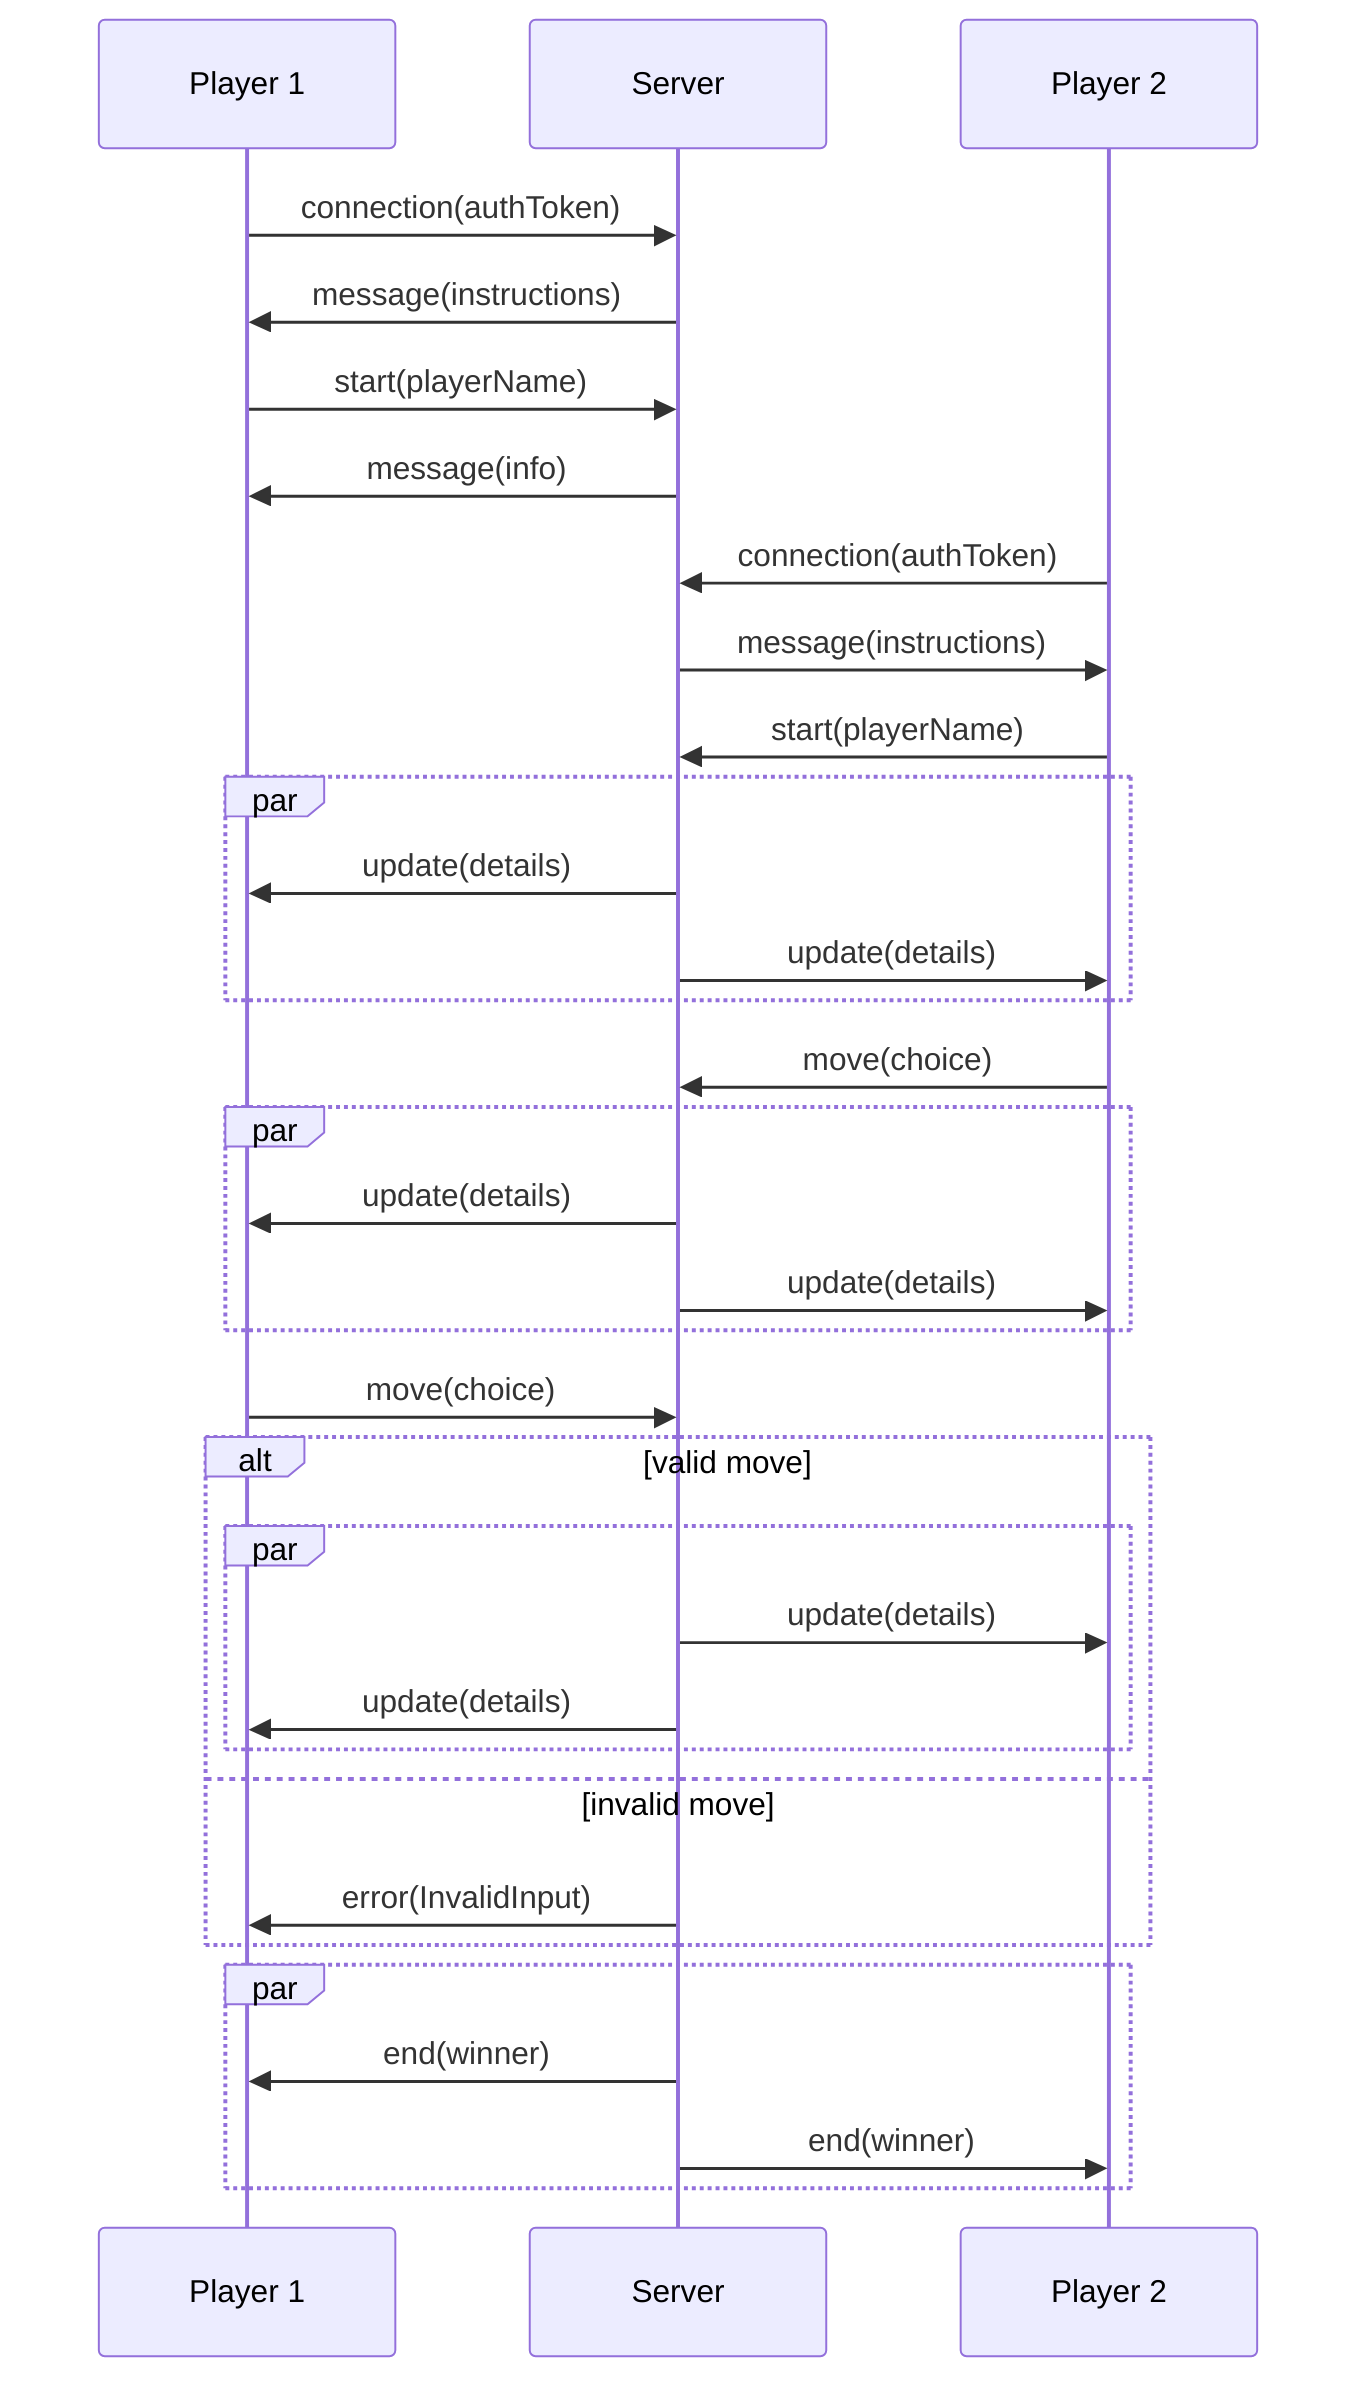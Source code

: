 sequenceDiagram
    Player 1->>Server: connection(authToken)
    Server->>Player 1: message(instructions)
    Player 1->>Server: start(playerName)
    Server->>Player 1: message(info)

    Player 2->>Server: connection(authToken)
    Server->>Player 2: message(instructions)
    Player 2->>Server: start(playerName)
    par
        Server->>Player 1: update(details)
        Server->>Player 2: update(details)
    end

    Player 2->>Server: move(choice)
    par
        Server->>Player 1: update(details)
        Server->>Player 2: update(details)
    end

    Player 1->>Server: move(choice)
    alt valid move
        par
            Server->>Player 2: update(details)
            Server->>Player 1: update(details)
        end
    else invalid move
        Server->>Player 1: error(InvalidInput)
    end

    par
        Server->>Player 1: end(winner)
        Server->>Player 2: end(winner)
    end